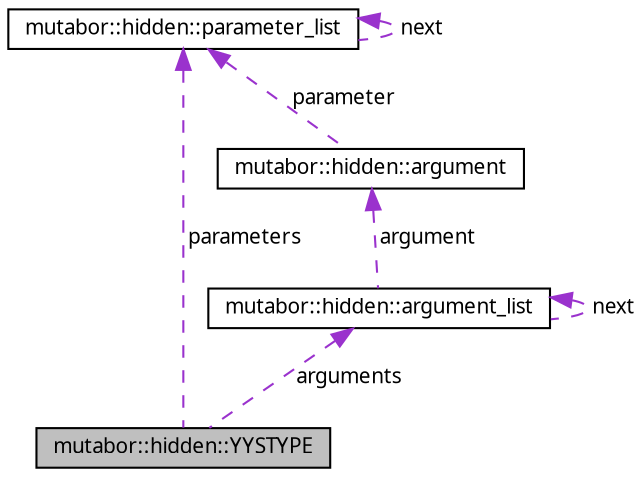 digraph "mutabor::hidden::YYSTYPE"
{
  edge [fontname="Sans",fontsize="10",labelfontname="Sans",labelfontsize="10"];
  node [fontname="Sans",fontsize="10",shape=record];
  Node1 [label="mutabor::hidden::YYSTYPE",height=0.2,width=0.4,color="black", fillcolor="grey75", style="filled", fontcolor="black"];
  Node2 -> Node1 [dir="back",color="darkorchid3",fontsize="10",style="dashed",label=" parameters" ,fontname="Sans"];
  Node2 [label="mutabor::hidden::parameter_list",height=0.2,width=0.4,color="black", fillcolor="white", style="filled",URL="$d4/d9f/structmutabor_1_1hidden_1_1parameter__list.html"];
  Node2 -> Node2 [dir="back",color="darkorchid3",fontsize="10",style="dashed",label=" next" ,fontname="Sans"];
  Node3 -> Node1 [dir="back",color="darkorchid3",fontsize="10",style="dashed",label=" arguments" ,fontname="Sans"];
  Node3 [label="mutabor::hidden::argument_list",height=0.2,width=0.4,color="black", fillcolor="white", style="filled",URL="$d7/ddb/structmutabor_1_1hidden_1_1argument__list.html"];
  Node4 -> Node3 [dir="back",color="darkorchid3",fontsize="10",style="dashed",label=" argument" ,fontname="Sans"];
  Node4 [label="mutabor::hidden::argument",height=0.2,width=0.4,color="black", fillcolor="white", style="filled",URL="$d8/d96/structmutabor_1_1hidden_1_1argument.html"];
  Node2 -> Node4 [dir="back",color="darkorchid3",fontsize="10",style="dashed",label=" parameter" ,fontname="Sans"];
  Node3 -> Node3 [dir="back",color="darkorchid3",fontsize="10",style="dashed",label=" next" ,fontname="Sans"];
}
